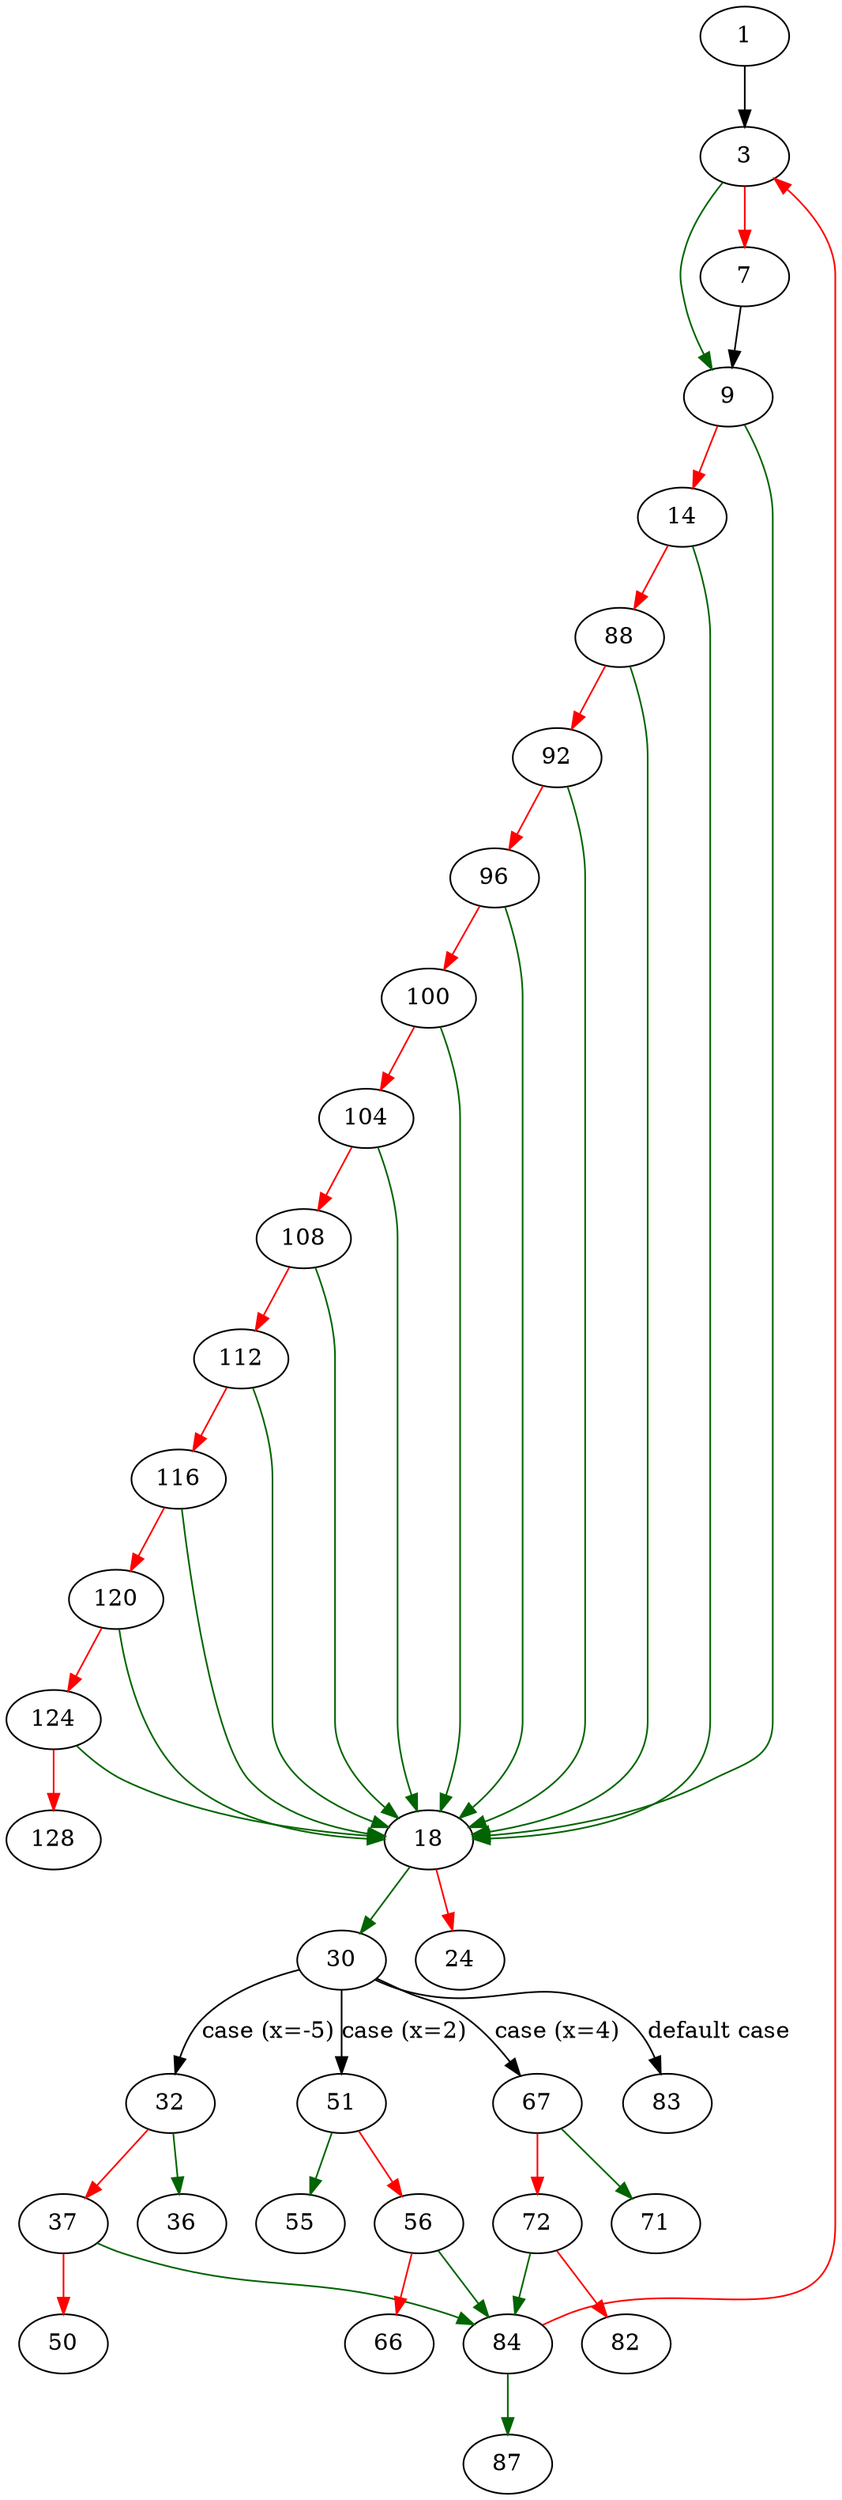 strict digraph "decode_output_arg" {
	// Node definitions.
	1 [entry=true];
	3;
	9;
	7;
	18;
	14;
	88;
	30;
	24;
	32;
	51;
	67;
	83;
	36;
	37;
	84;
	50;
	55;
	56;
	66;
	71;
	72;
	82;
	87;
	92;
	96;
	100;
	104;
	108;
	112;
	116;
	120;
	124;
	128;

	// Edge definitions.
	1 -> 3;
	3 -> 9 [
		color=darkgreen
		cond=true
	];
	3 -> 7 [
		color=red
		cond=false
	];
	9 -> 18 [
		color=darkgreen
		cond=true
	];
	9 -> 14 [
		color=red
		cond=false
	];
	7 -> 9;
	18 -> 30 [
		color=darkgreen
		cond=true
	];
	18 -> 24 [
		color=red
		cond=false
	];
	14 -> 18 [
		color=darkgreen
		cond=true
	];
	14 -> 88 [
		color=red
		cond=false
	];
	88 -> 18 [
		color=darkgreen
		cond=true
	];
	88 -> 92 [
		color=red
		cond=false
	];
	30 -> 32 [
		cond="case (x=-5)"
		label="case (x=-5)"
	];
	30 -> 51 [
		cond="case (x=2)"
		label="case (x=2)"
	];
	30 -> 67 [
		cond="case (x=4)"
		label="case (x=4)"
	];
	30 -> 83 [
		cond="default case"
		label="default case"
	];
	32 -> 36 [
		color=darkgreen
		cond=true
	];
	32 -> 37 [
		color=red
		cond=false
	];
	51 -> 55 [
		color=darkgreen
		cond=true
	];
	51 -> 56 [
		color=red
		cond=false
	];
	67 -> 71 [
		color=darkgreen
		cond=true
	];
	67 -> 72 [
		color=red
		cond=false
	];
	37 -> 84 [
		color=darkgreen
		cond=true
	];
	37 -> 50 [
		color=red
		cond=false
	];
	84 -> 3 [
		color=red
		cond=false
	];
	84 -> 87 [
		color=darkgreen
		cond=true
	];
	56 -> 84 [
		color=darkgreen
		cond=true
	];
	56 -> 66 [
		color=red
		cond=false
	];
	72 -> 84 [
		color=darkgreen
		cond=true
	];
	72 -> 82 [
		color=red
		cond=false
	];
	92 -> 18 [
		color=darkgreen
		cond=true
	];
	92 -> 96 [
		color=red
		cond=false
	];
	96 -> 18 [
		color=darkgreen
		cond=true
	];
	96 -> 100 [
		color=red
		cond=false
	];
	100 -> 18 [
		color=darkgreen
		cond=true
	];
	100 -> 104 [
		color=red
		cond=false
	];
	104 -> 18 [
		color=darkgreen
		cond=true
	];
	104 -> 108 [
		color=red
		cond=false
	];
	108 -> 18 [
		color=darkgreen
		cond=true
	];
	108 -> 112 [
		color=red
		cond=false
	];
	112 -> 18 [
		color=darkgreen
		cond=true
	];
	112 -> 116 [
		color=red
		cond=false
	];
	116 -> 18 [
		color=darkgreen
		cond=true
	];
	116 -> 120 [
		color=red
		cond=false
	];
	120 -> 18 [
		color=darkgreen
		cond=true
	];
	120 -> 124 [
		color=red
		cond=false
	];
	124 -> 18 [
		color=darkgreen
		cond=true
	];
	124 -> 128 [
		color=red
		cond=false
	];
}